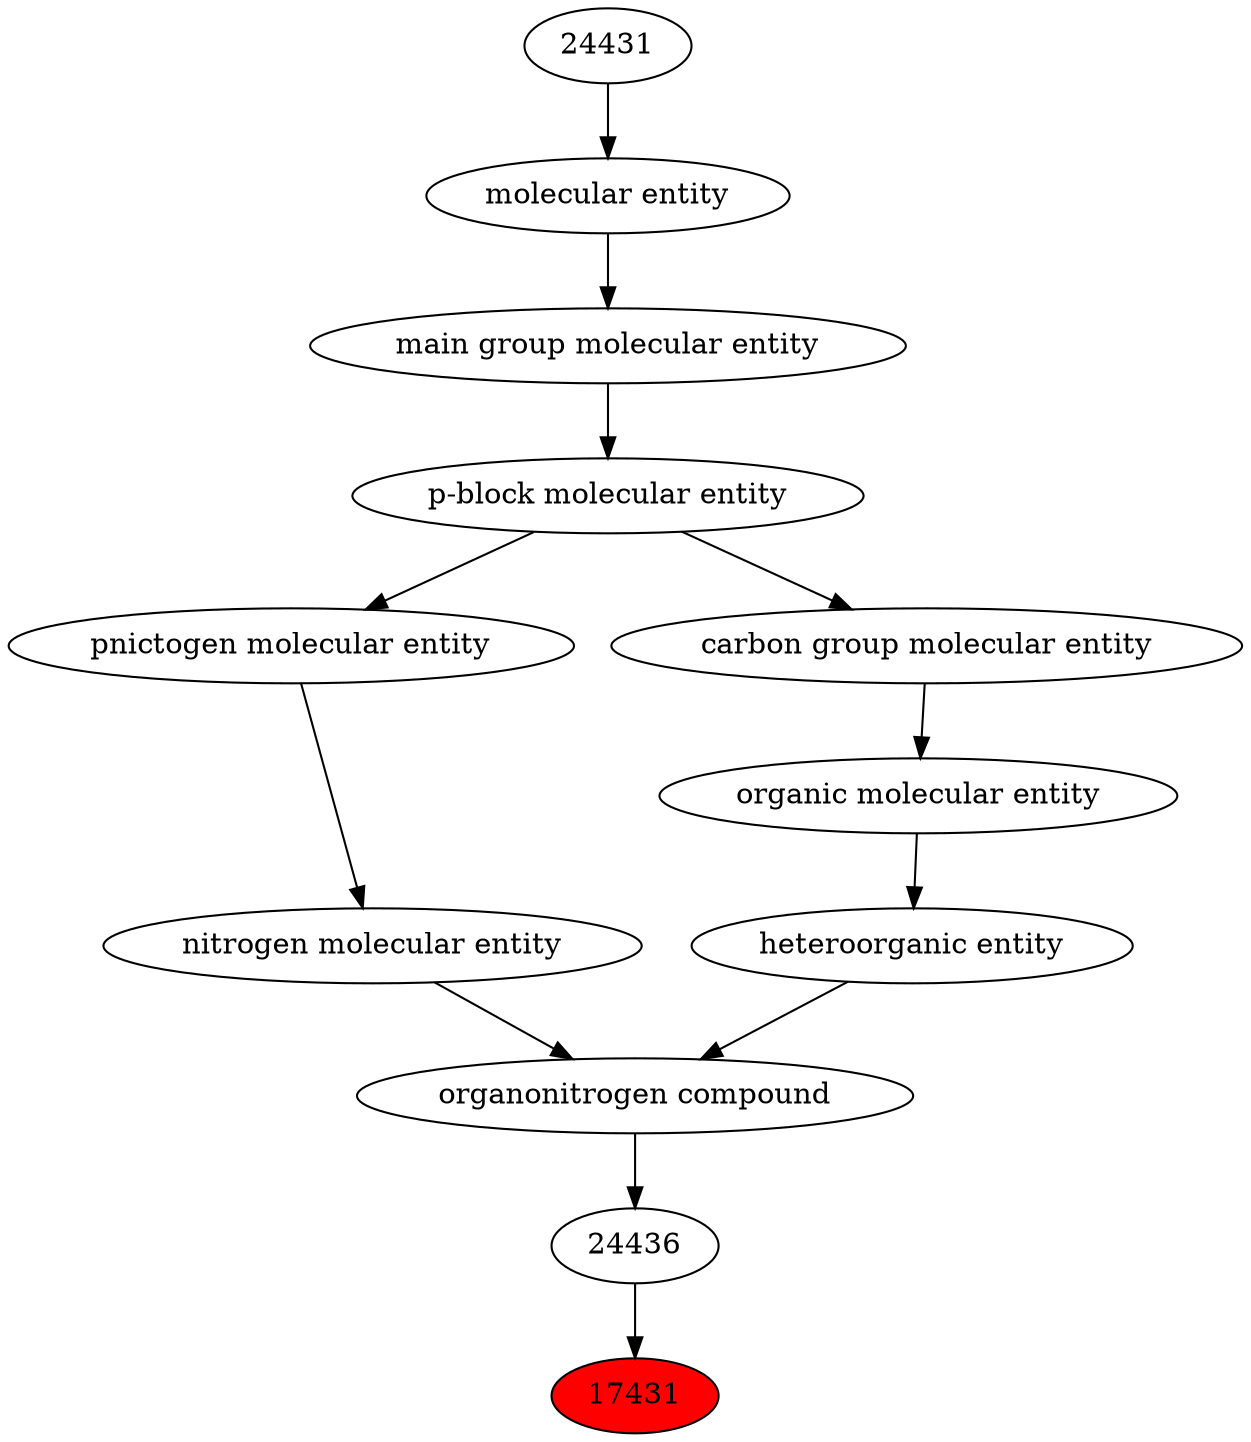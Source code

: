 digraph tree{ 
17431 [label="17431" fillcolor=red style=filled]
24436 -> 17431
24436 [label="24436"]
35352 -> 24436
35352 [label="organonitrogen compound"]
51143 -> 35352
33285 -> 35352
51143 [label="nitrogen molecular entity"]
33302 -> 51143
33285 [label="heteroorganic entity"]
50860 -> 33285
33302 [label="pnictogen molecular entity"]
33675 -> 33302
50860 [label="organic molecular entity"]
33582 -> 50860
33675 [label="p-block molecular entity"]
33579 -> 33675
33582 [label="carbon group molecular entity"]
33675 -> 33582
33579 [label="main group molecular entity"]
23367 -> 33579
23367 [label="molecular entity"]
24431 -> 23367
24431 [label="24431"]
}